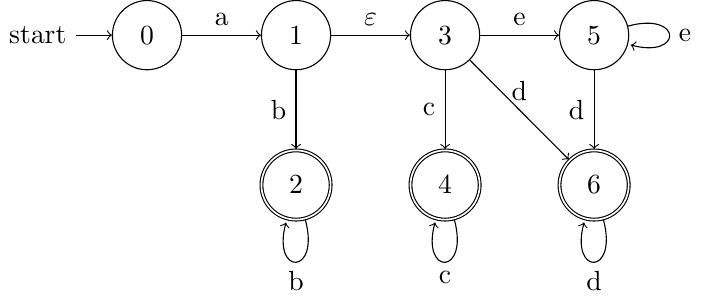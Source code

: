 \documentclass[tikz]{standalone}
\usetikzlibrary{arrows, automata, calc, positioning}
\providecommand{\emptystring}{\ensuremath{\varepsilon}}

\begin{document}
\begin{tikzpicture}
    \node[state, initial] (0) at (0,0) {0};
    \node[state] (1) [right=of 0] {1};
    \node[state, accepting] (2) [below=of 1] {2};
    \node[state] (3) [right=of 1] {3};
    \node[state, accepting] (4) [below=of 3] {4};
    \node[state] (5) [right=of 3] {5};
    \node[state, accepting] (6) [below=of 5] {6};

    \path[->]
        (0) edge node [above,align=center] {a} (1)
        (1) edge node [left,align=center] {b} (2)
        (1) edge node [above,align=center] {$\emptystring$} (3)
        (3) edge node [left,align=center] {c} (4)
        (3) edge node [above,align=center] {e} (5)
        (3) edge node [above,align=center] {d} (6)
        (5) edge node [left,align=center] {d} (6)
        (2) edge [loop below] node [below] {b} (2)
        (4) edge [loop below] node [below] {c} (4)
        (5) edge [loop right] node [right] {e} (5)
        (6) edge [loop below] node [below] {d} (6);
\end{tikzpicture}
\end{document}
